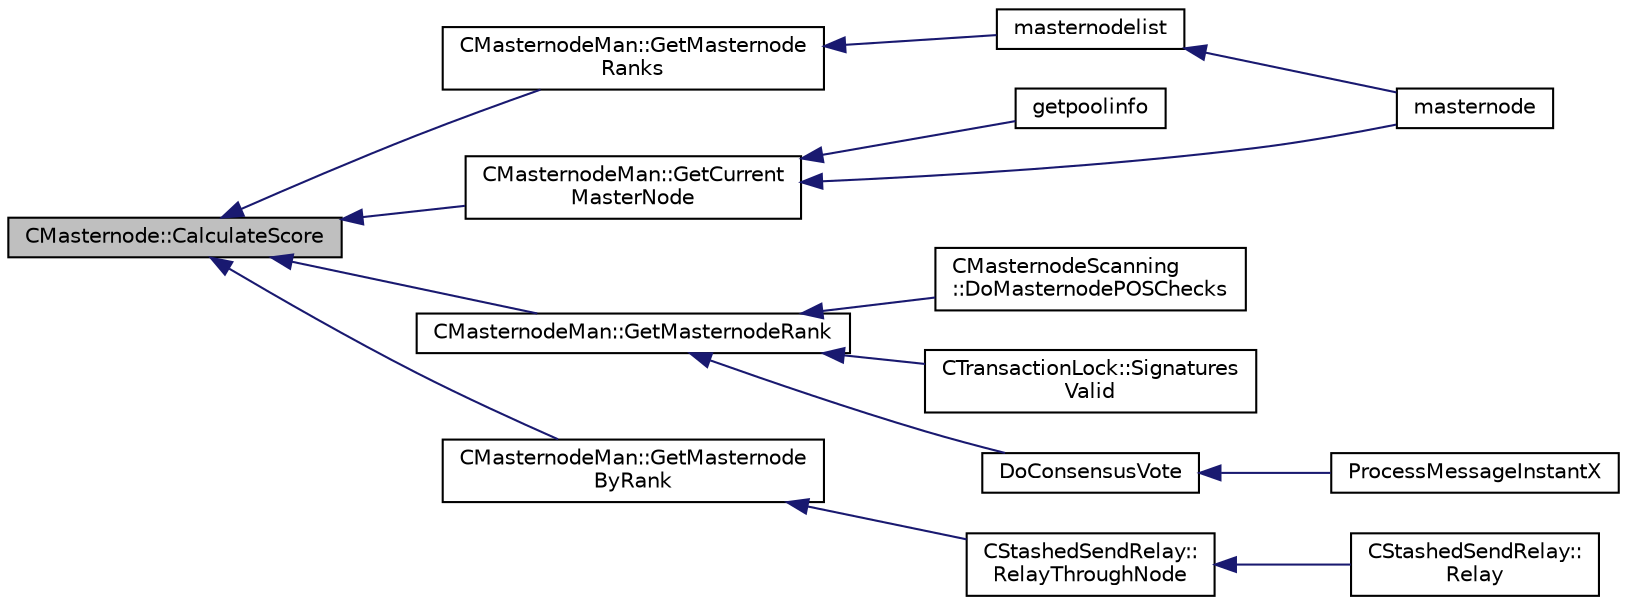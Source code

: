 digraph "CMasternode::CalculateScore"
{
  edge [fontname="Helvetica",fontsize="10",labelfontname="Helvetica",labelfontsize="10"];
  node [fontname="Helvetica",fontsize="10",shape=record];
  rankdir="LR";
  Node16 [label="CMasternode::CalculateScore",height=0.2,width=0.4,color="black", fillcolor="grey75", style="filled", fontcolor="black"];
  Node16 -> Node17 [dir="back",color="midnightblue",fontsize="10",style="solid",fontname="Helvetica"];
  Node17 [label="CMasternodeMan::GetCurrent\lMasterNode",height=0.2,width=0.4,color="black", fillcolor="white", style="filled",URL="$class_c_masternode_man.html#a2b3a91870855e8fcb9b2b6e00c35197f"];
  Node17 -> Node18 [dir="back",color="midnightblue",fontsize="10",style="solid",fontname="Helvetica"];
  Node18 [label="getpoolinfo",height=0.2,width=0.4,color="black", fillcolor="white", style="filled",URL="$rpcstashedsend_8cpp.html#aea4471c128eb07bb1b70b4344ac38564"];
  Node17 -> Node19 [dir="back",color="midnightblue",fontsize="10",style="solid",fontname="Helvetica"];
  Node19 [label="masternode",height=0.2,width=0.4,color="black", fillcolor="white", style="filled",URL="$rpcstashedsend_8cpp.html#a30609e443aeb47c29ed0878d16b1b5e1"];
  Node16 -> Node20 [dir="back",color="midnightblue",fontsize="10",style="solid",fontname="Helvetica"];
  Node20 [label="CMasternodeMan::GetMasternodeRank",height=0.2,width=0.4,color="black", fillcolor="white", style="filled",URL="$class_c_masternode_man.html#a41fd522da90284837d5dcb1e2d2e7d7c"];
  Node20 -> Node21 [dir="back",color="midnightblue",fontsize="10",style="solid",fontname="Helvetica"];
  Node21 [label="DoConsensusVote",height=0.2,width=0.4,color="black", fillcolor="white", style="filled",URL="$instantx_8h.html#a0753801d6e6eb2cb230a85a6ba6fd371"];
  Node21 -> Node22 [dir="back",color="midnightblue",fontsize="10",style="solid",fontname="Helvetica"];
  Node22 [label="ProcessMessageInstantX",height=0.2,width=0.4,color="black", fillcolor="white", style="filled",URL="$instantx_8h.html#aa516cb499ead2691d8ab216a499db5d0"];
  Node20 -> Node23 [dir="back",color="midnightblue",fontsize="10",style="solid",fontname="Helvetica"];
  Node23 [label="CTransactionLock::Signatures\lValid",height=0.2,width=0.4,color="black", fillcolor="white", style="filled",URL="$class_c_transaction_lock.html#a71cb6705a8f0bfb4a8453d3b284e3cf7"];
  Node20 -> Node24 [dir="back",color="midnightblue",fontsize="10",style="solid",fontname="Helvetica"];
  Node24 [label="CMasternodeScanning\l::DoMasternodePOSChecks",height=0.2,width=0.4,color="black", fillcolor="white", style="filled",URL="$class_c_masternode_scanning.html#a6bc18fb7508f702e2a2d1c3731342f8f"];
  Node16 -> Node25 [dir="back",color="midnightblue",fontsize="10",style="solid",fontname="Helvetica"];
  Node25 [label="CMasternodeMan::GetMasternode\lRanks",height=0.2,width=0.4,color="black", fillcolor="white", style="filled",URL="$class_c_masternode_man.html#ac06180b4570d5d1b098979c2f59a7a90"];
  Node25 -> Node26 [dir="back",color="midnightblue",fontsize="10",style="solid",fontname="Helvetica"];
  Node26 [label="masternodelist",height=0.2,width=0.4,color="black", fillcolor="white", style="filled",URL="$rpcstashedsend_8cpp.html#a3a7ed7e37f21eb2912afc6e776f7236c"];
  Node26 -> Node19 [dir="back",color="midnightblue",fontsize="10",style="solid",fontname="Helvetica"];
  Node16 -> Node27 [dir="back",color="midnightblue",fontsize="10",style="solid",fontname="Helvetica"];
  Node27 [label="CMasternodeMan::GetMasternode\lByRank",height=0.2,width=0.4,color="black", fillcolor="white", style="filled",URL="$class_c_masternode_man.html#ab32afaad2651c69d2f93c68aee466677"];
  Node27 -> Node28 [dir="back",color="midnightblue",fontsize="10",style="solid",fontname="Helvetica"];
  Node28 [label="CStashedSendRelay::\lRelayThroughNode",height=0.2,width=0.4,color="black", fillcolor="white", style="filled",URL="$class_c_stashed_send_relay.html#a3e759315bdccb63c1810582eeffa080e"];
  Node28 -> Node29 [dir="back",color="midnightblue",fontsize="10",style="solid",fontname="Helvetica"];
  Node29 [label="CStashedSendRelay::\lRelay",height=0.2,width=0.4,color="black", fillcolor="white", style="filled",URL="$class_c_stashed_send_relay.html#a1466672b4c8f26d5cef789ea42388718"];
}
